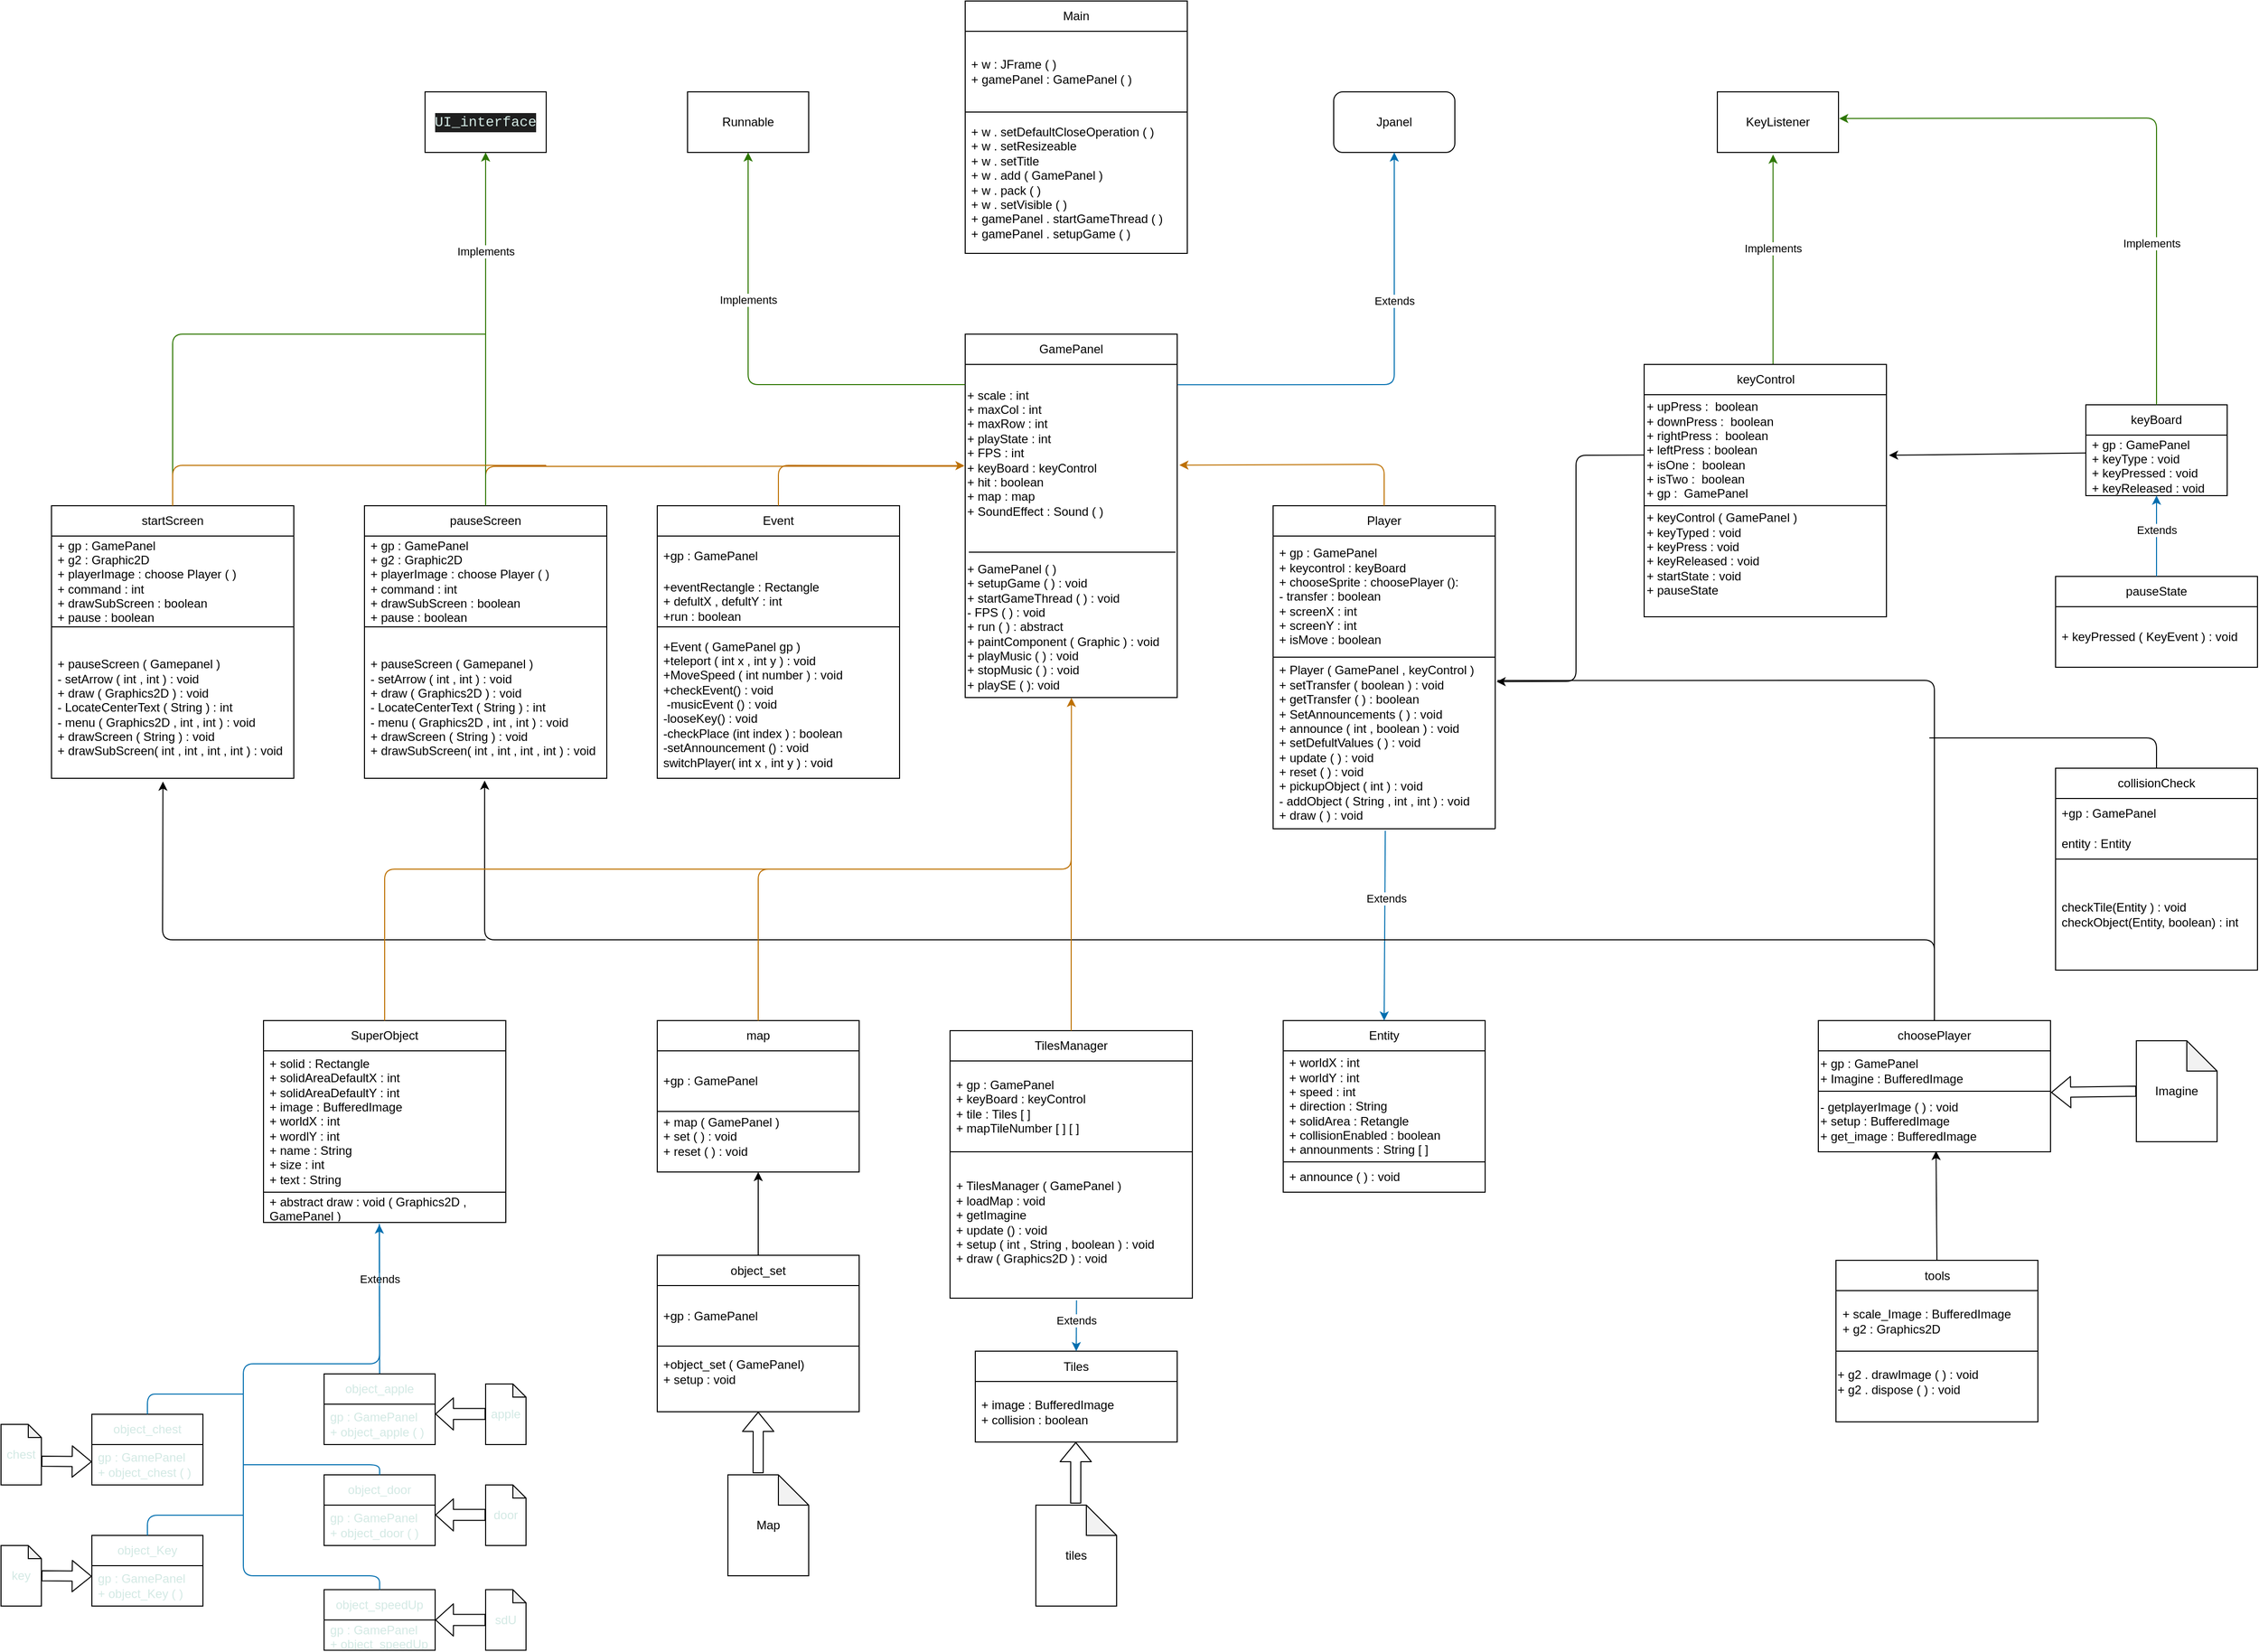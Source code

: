 <mxfile>
    <diagram id="uBiDaf2zUqSL83g6dxBR" name="Page-1">
        <mxGraphModel dx="1781" dy="1007" grid="1" gridSize="10" guides="1" tooltips="1" connect="1" arrows="1" fold="1" page="1" pageScale="1" pageWidth="2339" pageHeight="3300" math="0" shadow="0">
            <root>
                <mxCell id="0"/>
                <mxCell id="1" parent="0"/>
                <mxCell id="5" value="GamePanel" style="swimlane;fontStyle=0;childLayout=stackLayout;horizontal=1;startSize=30;horizontalStack=0;resizeParent=1;resizeParentMax=0;resizeLast=0;collapsible=1;marginBottom=0;whiteSpace=wrap;html=1;align=center;" parent="1" vertex="1">
                    <mxGeometry x="1015" y="360" width="210" height="360" as="geometry"/>
                </mxCell>
                <mxCell id="17" value="&lt;div style=&quot;&quot;&gt;&lt;br&gt;&lt;/div&gt;&lt;div style=&quot;&quot;&gt;&lt;div&gt;&lt;span style=&quot;background-color: initial;&quot;&gt;+ scale : int&lt;/span&gt;&lt;/div&gt;&lt;div&gt;&lt;span style=&quot;background-color: initial;&quot;&gt;+ maxCol : int&lt;/span&gt;&lt;/div&gt;&lt;div&gt;&lt;span style=&quot;background-color: initial;&quot;&gt;+ maxRow : int&lt;/span&gt;&lt;/div&gt;&lt;div&gt;&lt;span style=&quot;background-color: initial;&quot;&gt;+ playState : int&lt;/span&gt;&lt;/div&gt;&lt;div&gt;&lt;span style=&quot;background-color: initial;&quot;&gt;+ FPS : int&lt;/span&gt;&lt;/div&gt;&lt;div&gt;+ keyBoard : keyControl&lt;/div&gt;&lt;div&gt;+ hit : boolean&lt;/div&gt;&lt;div&gt;+ map : map&lt;/div&gt;&lt;div&gt;+ SoundEffect : Sound ( )&amp;nbsp;&lt;/div&gt;&lt;div&gt;&lt;br&gt;&lt;/div&gt;&lt;div&gt;&lt;br&gt;&lt;/div&gt;&lt;/div&gt;" style="text;html=1;align=left;verticalAlign=middle;resizable=0;points=[];autosize=1;strokeColor=none;fillColor=none;" parent="5" vertex="1">
                    <mxGeometry y="30" width="210" height="190" as="geometry"/>
                </mxCell>
                <mxCell id="23" value="&lt;div style=&quot;&quot;&gt;+ GamePanel ( )&amp;nbsp;&lt;/div&gt;&lt;div style=&quot;&quot;&gt;+ setupGame ( ) : void&lt;/div&gt;&lt;div style=&quot;&quot;&gt;+ startGameThread ( ) : void&lt;/div&gt;&lt;div style=&quot;&quot;&gt;- FPS ( ) : void&lt;/div&gt;&lt;div style=&quot;&quot;&gt;+ run ( ) : abstract&lt;/div&gt;&lt;div style=&quot;&quot;&gt;+ paintComponent ( Graphic ) : void&lt;/div&gt;&lt;div style=&quot;&quot;&gt;+ playMusic ( ) : void&lt;/div&gt;&lt;div style=&quot;&quot;&gt;+ stopMusic ( ) : void&lt;/div&gt;&lt;div style=&quot;&quot;&gt;+ playSE ( ): void&lt;/div&gt;" style="text;html=1;align=left;verticalAlign=middle;resizable=0;points=[];autosize=1;strokeColor=none;fillColor=none;" parent="5" vertex="1">
                    <mxGeometry y="220" width="210" height="140" as="geometry"/>
                </mxCell>
                <mxCell id="24" value="" style="endArrow=none;html=1;entryX=0.992;entryY=-0.029;entryDx=0;entryDy=0;entryPerimeter=0;exitX=0.017;exitY=-0.029;exitDx=0;exitDy=0;exitPerimeter=0;" parent="5" source="23" target="23" edge="1">
                    <mxGeometry width="50" height="50" relative="1" as="geometry">
                        <mxPoint x="-10" y="60" as="sourcePoint"/>
                        <mxPoint x="40" y="10" as="targetPoint"/>
                        <Array as="points"/>
                    </mxGeometry>
                </mxCell>
                <mxCell id="10" value="Jpanel" style="rounded=1;whiteSpace=wrap;html=1;" parent="1" vertex="1">
                    <mxGeometry x="1380" y="120" width="120" height="60" as="geometry"/>
                </mxCell>
                <mxCell id="11" value="Runnable" style="rounded=0;whiteSpace=wrap;html=1;" parent="1" vertex="1">
                    <mxGeometry x="740" y="120" width="120" height="60" as="geometry"/>
                </mxCell>
                <mxCell id="26" value="collisionCheck" style="swimlane;fontStyle=0;childLayout=stackLayout;horizontal=1;startSize=30;horizontalStack=0;resizeParent=1;resizeParentMax=0;resizeLast=0;collapsible=1;marginBottom=0;whiteSpace=wrap;html=1;" parent="1" vertex="1">
                    <mxGeometry x="2095" y="790" width="200" height="90" as="geometry"/>
                </mxCell>
                <mxCell id="27" value="+gp : GamePanel" style="text;strokeColor=none;fillColor=none;align=left;verticalAlign=middle;spacingLeft=4;spacingRight=4;overflow=hidden;points=[[0,0.5],[1,0.5]];portConstraint=eastwest;rotatable=0;whiteSpace=wrap;html=1;" parent="26" vertex="1">
                    <mxGeometry y="30" width="200" height="30" as="geometry"/>
                </mxCell>
                <mxCell id="28" value="entity : Entity" style="text;strokeColor=none;fillColor=none;align=left;verticalAlign=middle;spacingLeft=4;spacingRight=4;overflow=hidden;points=[[0,0.5],[1,0.5]];portConstraint=eastwest;rotatable=0;whiteSpace=wrap;html=1;" parent="26" vertex="1">
                    <mxGeometry y="60" width="200" height="30" as="geometry"/>
                </mxCell>
                <mxCell id="38" value="" style="swimlane;whiteSpace=wrap;html=1;startSize=0;" parent="1" vertex="1">
                    <mxGeometry x="2095" y="880" width="200" height="110" as="geometry"/>
                </mxCell>
                <mxCell id="43" value="&lt;span style=&quot;text-align: center;&quot;&gt;checkTile(Entity ) : void&lt;/span&gt;&lt;br style=&quot;text-align: center;&quot;&gt;&lt;span style=&quot;text-align: center;&quot;&gt;checkObject(Entity, boolean) : int&lt;/span&gt;" style="text;strokeColor=none;fillColor=none;align=left;verticalAlign=middle;spacingLeft=4;spacingRight=4;overflow=hidden;points=[[0,0.5],[1,0.5]];portConstraint=eastwest;rotatable=0;whiteSpace=wrap;html=1;" parent="38" vertex="1">
                    <mxGeometry width="200" height="110" as="geometry"/>
                </mxCell>
                <mxCell id="46" value="KeyListener" style="rounded=0;whiteSpace=wrap;html=1;" parent="1" vertex="1">
                    <mxGeometry x="1760" y="120" width="120" height="60" as="geometry"/>
                </mxCell>
                <mxCell id="47" value="keyControl" style="swimlane;fontStyle=0;childLayout=stackLayout;horizontal=1;startSize=30;horizontalStack=0;resizeParent=1;resizeParentMax=0;resizeLast=0;collapsible=1;marginBottom=0;whiteSpace=wrap;html=1;align=center;" parent="1" vertex="1">
                    <mxGeometry x="1687.5" y="390" width="240" height="250" as="geometry"/>
                </mxCell>
                <mxCell id="48" value="&lt;div style=&quot;&quot;&gt;+ upPress :&amp;nbsp; boolean&lt;/div&gt;&lt;div style=&quot;&quot;&gt;+ downPress :&amp;nbsp; boolean&lt;/div&gt;&lt;div style=&quot;&quot;&gt;+ rightPress :&amp;nbsp; boolean&lt;/div&gt;&lt;div style=&quot;&quot;&gt;+ leftPress : boolean&lt;/div&gt;&lt;div style=&quot;&quot;&gt;+ isOne :&amp;nbsp; boolean&lt;/div&gt;&lt;div style=&quot;&quot;&gt;+ isTwo :&amp;nbsp; boolean&lt;/div&gt;&lt;div style=&quot;&quot;&gt;+ gp :&amp;nbsp; GamePanel&lt;/div&gt;" style="text;html=1;align=left;verticalAlign=middle;resizable=0;points=[];autosize=1;strokeColor=none;fillColor=none;" parent="47" vertex="1">
                    <mxGeometry y="30" width="240" height="110" as="geometry"/>
                </mxCell>
                <mxCell id="49" value="&lt;div style=&quot;&quot;&gt;+ keyControl ( GamePanel )&lt;/div&gt;&lt;div style=&quot;&quot;&gt;+ keyTyped : void&lt;/div&gt;&lt;div style=&quot;&quot;&gt;+ keyPress : void&lt;/div&gt;&lt;div style=&quot;&quot;&gt;+ keyReleased : void&lt;/div&gt;&lt;div style=&quot;&quot;&gt;+ startState : void&lt;/div&gt;&lt;div style=&quot;&quot;&gt;+ pauseState&lt;/div&gt;&lt;div style=&quot;&quot;&gt;&lt;br&gt;&lt;/div&gt;" style="text;html=1;align=left;verticalAlign=middle;resizable=0;points=[];autosize=1;strokeColor=none;fillColor=none;" parent="47" vertex="1">
                    <mxGeometry y="140" width="240" height="110" as="geometry"/>
                </mxCell>
                <mxCell id="50" value="" style="endArrow=none;html=1;entryX=0.998;entryY=0.999;entryDx=0;entryDy=0;entryPerimeter=0;exitX=0;exitY=1;exitDx=0;exitDy=0;exitPerimeter=0;" parent="47" source="48" target="48" edge="1">
                    <mxGeometry width="50" height="50" relative="1" as="geometry">
                        <mxPoint x="-10" y="60" as="sourcePoint"/>
                        <mxPoint x="40" y="10" as="targetPoint"/>
                    </mxGeometry>
                </mxCell>
                <mxCell id="52" value="keyBoard" style="swimlane;fontStyle=0;childLayout=stackLayout;horizontal=1;startSize=30;horizontalStack=0;resizeParent=1;resizeParentMax=0;resizeLast=0;collapsible=1;marginBottom=0;whiteSpace=wrap;html=1;" parent="1" vertex="1">
                    <mxGeometry x="2125" y="430" width="140" height="90" as="geometry"/>
                </mxCell>
                <mxCell id="55" value="+ gp : GamePanel&lt;br&gt;+ keyType : void&lt;br&gt;+ keyPressed : void&lt;br&gt;+ keyReleased : void" style="text;strokeColor=none;fillColor=none;align=left;verticalAlign=middle;spacingLeft=4;spacingRight=4;overflow=hidden;points=[[0,0.5],[1,0.5]];portConstraint=eastwest;rotatable=0;whiteSpace=wrap;html=1;" parent="52" vertex="1">
                    <mxGeometry y="30" width="140" height="60" as="geometry"/>
                </mxCell>
                <mxCell id="57" value="pauseState" style="swimlane;fontStyle=0;childLayout=stackLayout;horizontal=1;startSize=30;horizontalStack=0;resizeParent=1;resizeParentMax=0;resizeLast=0;collapsible=1;marginBottom=0;whiteSpace=wrap;html=1;" parent="1" vertex="1">
                    <mxGeometry x="2095" y="600" width="200" height="90" as="geometry"/>
                </mxCell>
                <mxCell id="58" value="+ keyPressed ( KeyEvent ) : void" style="text;strokeColor=none;fillColor=none;align=left;verticalAlign=middle;spacingLeft=4;spacingRight=4;overflow=hidden;points=[[0,0.5],[1,0.5]];portConstraint=eastwest;rotatable=0;whiteSpace=wrap;html=1;" parent="57" vertex="1">
                    <mxGeometry y="30" width="200" height="60" as="geometry"/>
                </mxCell>
                <mxCell id="59" value="" style="endArrow=classic;html=1;exitX=0.5;exitY=0;exitDx=0;exitDy=0;fillColor=#1ba1e2;strokeColor=#006EAF;" parent="1" source="57" edge="1">
                    <mxGeometry width="50" height="50" relative="1" as="geometry">
                        <mxPoint x="2075" y="310" as="sourcePoint"/>
                        <mxPoint x="2195" y="520" as="targetPoint"/>
                    </mxGeometry>
                </mxCell>
                <mxCell id="139" value="Extends" style="edgeLabel;html=1;align=center;verticalAlign=middle;resizable=0;points=[];" parent="59" vertex="1" connectable="0">
                    <mxGeometry x="0.154" relative="1" as="geometry">
                        <mxPoint as="offset"/>
                    </mxGeometry>
                </mxCell>
                <mxCell id="60" value="Event" style="swimlane;fontStyle=0;childLayout=stackLayout;horizontal=1;startSize=30;horizontalStack=0;resizeParent=1;resizeParentMax=0;resizeLast=0;collapsible=1;marginBottom=0;whiteSpace=wrap;html=1;" parent="1" vertex="1">
                    <mxGeometry x="710" y="530" width="240" height="120" as="geometry"/>
                </mxCell>
                <mxCell id="61" value="+gp : GamePanel" style="text;strokeColor=none;fillColor=none;align=left;verticalAlign=middle;spacingLeft=4;spacingRight=4;overflow=hidden;points=[[0,0.5],[1,0.5]];portConstraint=eastwest;rotatable=0;whiteSpace=wrap;html=1;" parent="60" vertex="1">
                    <mxGeometry y="30" width="240" height="40" as="geometry"/>
                </mxCell>
                <mxCell id="62" value="+eventRectangle : Rectangle&lt;br&gt;+ defultX , defultY : int&lt;br&gt;+run : boolean" style="text;strokeColor=none;fillColor=none;align=left;verticalAlign=middle;spacingLeft=4;spacingRight=4;overflow=hidden;points=[[0,0.5],[1,0.5]];portConstraint=eastwest;rotatable=0;whiteSpace=wrap;html=1;" parent="60" vertex="1">
                    <mxGeometry y="70" width="240" height="50" as="geometry"/>
                </mxCell>
                <mxCell id="63" value="" style="swimlane;whiteSpace=wrap;html=1;startSize=0;" parent="1" vertex="1">
                    <mxGeometry x="710" y="650" width="240" height="150" as="geometry"/>
                </mxCell>
                <mxCell id="64" value="&lt;div style=&quot;&quot;&gt;+Event ( GamePanel gp )&lt;/div&gt;&lt;div style=&quot;&quot;&gt;+teleport ( int x , int y ) : void&lt;/div&gt;&lt;div style=&quot;&quot;&gt;+MoveSpeed ( int number ) : void&lt;/div&gt;&lt;div style=&quot;&quot;&gt;+checkEvent() : void&lt;/div&gt;&lt;div style=&quot;&quot;&gt;&amp;nbsp;-musicEvent () : void&lt;/div&gt;&lt;div style=&quot;&quot;&gt;-looseKey() : void&lt;/div&gt;&lt;div style=&quot;&quot;&gt;-checkPlace (int index ) : boolean&lt;/div&gt;&lt;div style=&quot;&quot;&gt;-setAnnouncement () : void&lt;/div&gt;&lt;div style=&quot;&quot;&gt;switchPlayer( int x , int y ) : void&lt;/div&gt;&lt;div style=&quot;&quot;&gt;&lt;br&gt;&lt;/div&gt;&lt;div style=&quot;&quot;&gt;&lt;br&gt;&lt;/div&gt;" style="text;strokeColor=none;fillColor=none;align=left;verticalAlign=middle;spacingLeft=4;spacingRight=4;overflow=hidden;points=[[0,0.5],[1,0.5]];portConstraint=eastwest;rotatable=0;whiteSpace=wrap;html=1;" parent="63" vertex="1">
                    <mxGeometry y="10" width="240" height="140" as="geometry"/>
                </mxCell>
                <mxCell id="65" value="Main" style="swimlane;fontStyle=0;childLayout=stackLayout;horizontal=1;startSize=30;horizontalStack=0;resizeParent=1;resizeParentMax=0;resizeLast=0;collapsible=1;marginBottom=0;whiteSpace=wrap;html=1;swimlaneLine=1;" parent="1" vertex="1">
                    <mxGeometry x="1015" y="30" width="220" height="110" as="geometry">
                        <mxRectangle x="1005" y="910" width="70" height="30" as="alternateBounds"/>
                    </mxGeometry>
                </mxCell>
                <mxCell id="66" value="+ w : JFrame ( )&lt;br&gt;+ gamePanel : GamePanel ( )&amp;nbsp;" style="text;strokeColor=none;fillColor=none;align=left;verticalAlign=middle;spacingLeft=4;spacingRight=4;overflow=hidden;points=[[0,0.5],[1,0.5]];portConstraint=eastwest;rotatable=0;whiteSpace=wrap;html=1;swimlaneLine=1;" parent="65" vertex="1">
                    <mxGeometry y="30" width="220" height="80" as="geometry"/>
                </mxCell>
                <mxCell id="68" value="" style="swimlane;whiteSpace=wrap;html=1;startSize=0;swimlaneLine=1;" parent="1" vertex="1">
                    <mxGeometry x="1015" y="140" width="220" height="140" as="geometry"/>
                </mxCell>
                <mxCell id="69" value="&lt;div style=&quot;&quot;&gt;+ w . setDefaultCloseOperation ( )&lt;/div&gt;&lt;div style=&quot;&quot;&gt;+ w . setResizeable&lt;/div&gt;&lt;div style=&quot;&quot;&gt;+ w . setTitle&lt;/div&gt;&lt;div style=&quot;&quot;&gt;+ w . add ( GamePanel )&lt;/div&gt;&lt;div style=&quot;&quot;&gt;+ w . pack ( )&lt;/div&gt;&lt;div style=&quot;&quot;&gt;+ w . setVisible ( )&lt;/div&gt;&lt;div style=&quot;&quot;&gt;+ gamePanel . startGameThread ( )&lt;/div&gt;&lt;div style=&quot;&quot;&gt;+ gamePanel . setupGame ( )&amp;nbsp;&lt;/div&gt;" style="text;strokeColor=none;fillColor=none;align=left;verticalAlign=middle;spacingLeft=4;spacingRight=4;overflow=hidden;points=[[0,0.5],[1,0.5]];portConstraint=eastwest;rotatable=0;whiteSpace=wrap;html=1;swimlaneLine=1;" parent="68" vertex="1">
                    <mxGeometry width="210" height="140" as="geometry"/>
                </mxCell>
                <mxCell id="70" value="object_set" style="swimlane;fontStyle=0;childLayout=stackLayout;horizontal=1;startSize=30;horizontalStack=0;resizeParent=1;resizeParentMax=0;resizeLast=0;collapsible=1;marginBottom=0;whiteSpace=wrap;html=1;" parent="1" vertex="1">
                    <mxGeometry x="710" y="1272.5" width="200" height="90" as="geometry"/>
                </mxCell>
                <mxCell id="71" value="+gp : GamePanel" style="text;strokeColor=none;fillColor=none;align=left;verticalAlign=middle;spacingLeft=4;spacingRight=4;overflow=hidden;points=[[0,0.5],[1,0.5]];portConstraint=eastwest;rotatable=0;whiteSpace=wrap;html=1;" parent="70" vertex="1">
                    <mxGeometry y="30" width="200" height="60" as="geometry"/>
                </mxCell>
                <mxCell id="73" value="" style="swimlane;whiteSpace=wrap;html=1;startSize=0;" parent="1" vertex="1">
                    <mxGeometry x="710" y="1362.5" width="200" height="65" as="geometry"/>
                </mxCell>
                <mxCell id="74" value="&lt;div style=&quot;&quot;&gt;&lt;span style=&quot;background-color: initial;&quot;&gt;+object_set ( GamePanel)&lt;/span&gt;&lt;/div&gt;&lt;div style=&quot;&quot;&gt;+ setup : void&lt;/div&gt;" style="text;strokeColor=none;fillColor=none;align=left;verticalAlign=middle;spacingLeft=4;spacingRight=4;overflow=hidden;points=[[0,0.5],[1,0.5]];portConstraint=eastwest;rotatable=0;whiteSpace=wrap;html=1;" parent="73" vertex="1">
                    <mxGeometry width="200" height="50" as="geometry"/>
                </mxCell>
                <mxCell id="79" value="tools" style="swimlane;fontStyle=0;childLayout=stackLayout;horizontal=1;startSize=30;horizontalStack=0;resizeParent=1;resizeParentMax=0;resizeLast=0;collapsible=1;marginBottom=0;whiteSpace=wrap;html=1;" parent="1" vertex="1">
                    <mxGeometry x="1877.5" y="1277.5" width="200" height="90" as="geometry"/>
                </mxCell>
                <mxCell id="80" value="+ scale_Image : BufferedImage&lt;br&gt;+ g2 : Graphics2D" style="text;strokeColor=none;fillColor=none;align=left;verticalAlign=middle;spacingLeft=4;spacingRight=4;overflow=hidden;points=[[0,0.5],[1,0.5]];portConstraint=eastwest;rotatable=0;whiteSpace=wrap;html=1;" parent="79" vertex="1">
                    <mxGeometry y="30" width="200" height="60" as="geometry"/>
                </mxCell>
                <mxCell id="81" value="" style="swimlane;whiteSpace=wrap;html=1;startSize=0;" parent="1" vertex="1">
                    <mxGeometry x="1877.5" y="1367.5" width="200" height="70" as="geometry"/>
                </mxCell>
                <mxCell id="82" value="&lt;div style=&quot;&quot;&gt;+ g2 . drawImage ( ) : void&lt;/div&gt;&lt;div style=&quot;&quot;&gt;+ g2 . dispose ( ) : void&lt;/div&gt;" style="text;strokeColor=none;fillColor=none;align=left;verticalAlign=middle;spacingLeft=4;spacingRight=4;overflow=hidden;points=[[0,0.5],[1,0.5]];portConstraint=eastwest;rotatable=0;whiteSpace=wrap;html=1;" parent="81" vertex="1">
                    <mxGeometry x="-5" width="200" height="60" as="geometry"/>
                </mxCell>
                <mxCell id="83" value="choosePlayer" style="swimlane;fontStyle=0;childLayout=stackLayout;horizontal=1;startSize=30;horizontalStack=0;resizeParent=1;resizeParentMax=0;resizeLast=0;collapsible=1;marginBottom=0;whiteSpace=wrap;html=1;align=center;" parent="1" vertex="1">
                    <mxGeometry x="1860" y="1040" width="230" height="130" as="geometry"/>
                </mxCell>
                <mxCell id="84" value="&lt;div style=&quot;&quot;&gt;+ gp : GamePanel&lt;/div&gt;&lt;div style=&quot;&quot;&gt;+ Imagine : BufferedImage&lt;/div&gt;" style="text;html=1;align=left;verticalAlign=middle;resizable=0;points=[];autosize=1;strokeColor=none;fillColor=none;" parent="83" vertex="1">
                    <mxGeometry y="30" width="230" height="40" as="geometry"/>
                </mxCell>
                <mxCell id="85" value="&lt;div style=&quot;&quot;&gt;- getplayerImage ( ) : void&lt;/div&gt;&lt;div style=&quot;&quot;&gt;+ setup : BufferedImage&lt;/div&gt;&lt;div style=&quot;&quot;&gt;+ get_image : BufferedImage&amp;nbsp;&lt;/div&gt;" style="text;html=1;align=left;verticalAlign=middle;resizable=0;points=[];autosize=1;strokeColor=none;fillColor=none;" parent="83" vertex="1">
                    <mxGeometry y="70" width="230" height="60" as="geometry"/>
                </mxCell>
                <mxCell id="86" value="" style="endArrow=none;html=1;" parent="83" edge="1">
                    <mxGeometry width="50" height="50" relative="1" as="geometry">
                        <mxPoint y="70" as="sourcePoint"/>
                        <mxPoint x="230" y="70" as="targetPoint"/>
                        <Array as="points"/>
                    </mxGeometry>
                </mxCell>
                <mxCell id="91" value="Imagine" style="shape=note;whiteSpace=wrap;html=1;backgroundOutline=1;darkOpacity=0.05;" parent="1" vertex="1">
                    <mxGeometry x="2175" y="1060" width="80" height="100" as="geometry"/>
                </mxCell>
                <mxCell id="95" value="" style="endArrow=classic;html=1;entryX=-0.003;entryY=0.528;entryDx=0;entryDy=0;entryPerimeter=0;exitX=0.5;exitY=0;exitDx=0;exitDy=0;fillColor=#f0a30a;strokeColor=#BD7000;" parent="1" source="60" target="17" edge="1">
                    <mxGeometry width="50" height="50" relative="1" as="geometry">
                        <mxPoint x="810" y="490" as="sourcePoint"/>
                        <mxPoint x="930" y="460" as="targetPoint"/>
                        <Array as="points">
                            <mxPoint x="830" y="490"/>
                        </Array>
                    </mxGeometry>
                </mxCell>
                <mxCell id="97" value="" style="shape=flexArrow;endArrow=classic;html=1;exitX=0;exitY=0.5;exitDx=0;exitDy=0;exitPerimeter=0;entryX=1.002;entryY=0.02;entryDx=0;entryDy=0;entryPerimeter=0;" parent="1" source="91" target="85" edge="1">
                    <mxGeometry width="50" height="50" relative="1" as="geometry">
                        <mxPoint x="1455" y="1090" as="sourcePoint"/>
                        <mxPoint x="1505" y="1040" as="targetPoint"/>
                        <Array as="points"/>
                    </mxGeometry>
                </mxCell>
                <mxCell id="100" value="Player" style="swimlane;fontStyle=0;childLayout=stackLayout;horizontal=1;startSize=30;horizontalStack=0;resizeParent=1;resizeParentMax=0;resizeLast=0;collapsible=1;marginBottom=0;whiteSpace=wrap;html=1;" parent="1" vertex="1">
                    <mxGeometry x="1320" y="530" width="220" height="150" as="geometry">
                        <mxRectangle x="1320" y="530" width="70" height="30" as="alternateBounds"/>
                    </mxGeometry>
                </mxCell>
                <mxCell id="101" value="+ gp : GamePanel&lt;br&gt;+ keycontrol : keyBoard&amp;nbsp;&lt;br&gt;+ chooseSprite : choosePlayer ():&lt;br&gt;- transfer : boolean&lt;br&gt;+ screenX : int&amp;nbsp;&lt;br&gt;+ screenY : int&amp;nbsp;&lt;br&gt;+ isMove : boolean" style="text;strokeColor=none;fillColor=none;align=left;verticalAlign=middle;spacingLeft=4;spacingRight=4;overflow=hidden;points=[[0,0.5],[1,0.5]];portConstraint=eastwest;rotatable=0;whiteSpace=wrap;html=1;" parent="100" vertex="1">
                    <mxGeometry y="30" width="220" height="120" as="geometry"/>
                </mxCell>
                <mxCell id="102" value="" style="swimlane;whiteSpace=wrap;html=1;startSize=0;direction=south;" parent="1" vertex="1">
                    <mxGeometry x="1320" y="680" width="220" height="170" as="geometry"/>
                </mxCell>
                <mxCell id="103" value="&lt;div style=&quot;&quot;&gt;+ Player ( GamePanel , keyControl )&lt;/div&gt;&lt;div style=&quot;&quot;&gt;+ setTransfer ( boolean ) : void&lt;/div&gt;&lt;div style=&quot;&quot;&gt;+ getTransfer ( ) : boolean&lt;/div&gt;&lt;div style=&quot;&quot;&gt;+&amp;nbsp;&lt;span style=&quot;background-color: initial;&quot;&gt;SetAnnouncements ( ) : void&lt;/span&gt;&lt;/div&gt;&lt;div style=&quot;&quot;&gt;&lt;span style=&quot;background-color: initial;&quot;&gt;+ announce ( int , boolean ) : void&lt;/span&gt;&lt;/div&gt;&lt;div style=&quot;&quot;&gt;&lt;span style=&quot;background-color: initial;&quot;&gt;+ setDefultValues ( ) : void&lt;/span&gt;&lt;/div&gt;&lt;div style=&quot;&quot;&gt;&lt;span style=&quot;background-color: initial;&quot;&gt;+ update ( ) : void&lt;/span&gt;&lt;/div&gt;&lt;div style=&quot;&quot;&gt;+ reset ( ) : void&lt;/div&gt;&lt;div style=&quot;&quot;&gt;+ pickupObject ( int ) : void&lt;/div&gt;&lt;div style=&quot;&quot;&gt;- addObject ( String , int , int ) : void&lt;/div&gt;&lt;div style=&quot;&quot;&gt;+ draw ( ) : void&lt;/div&gt;" style="text;strokeColor=none;fillColor=none;align=left;verticalAlign=middle;spacingLeft=4;spacingRight=4;overflow=hidden;points=[[0,0.5],[1,0.5]];portConstraint=eastwest;rotatable=0;whiteSpace=wrap;html=1;" parent="102" vertex="1">
                    <mxGeometry width="220" height="170" as="geometry"/>
                </mxCell>
                <mxCell id="105" value="" style="endArrow=classic;html=1;entryX=0.507;entryY=0.986;entryDx=0;entryDy=0;entryPerimeter=0;exitX=0.5;exitY=0;exitDx=0;exitDy=0;" parent="1" source="79" target="85" edge="1">
                    <mxGeometry width="50" height="50" relative="1" as="geometry">
                        <mxPoint x="1980" y="1267.5" as="sourcePoint"/>
                        <mxPoint x="1970" y="1177.5" as="targetPoint"/>
                    </mxGeometry>
                </mxCell>
                <mxCell id="106" value="Entity" style="swimlane;fontStyle=0;childLayout=stackLayout;horizontal=1;startSize=30;horizontalStack=0;resizeParent=1;resizeParentMax=0;resizeLast=0;collapsible=1;marginBottom=0;whiteSpace=wrap;html=1;" parent="1" vertex="1">
                    <mxGeometry x="1330" y="1040" width="200" height="140" as="geometry"/>
                </mxCell>
                <mxCell id="107" value="+ worldX : int&lt;br&gt;+ worldY : int&lt;br&gt;+ speed : int&amp;nbsp;&lt;br&gt;+ direction : String&lt;br&gt;+ solidArea : Retangle&amp;nbsp;&lt;br&gt;+ collisionEnabled : boolean&lt;br&gt;+ announments : String [ ]&amp;nbsp;" style="text;strokeColor=none;fillColor=none;align=left;verticalAlign=middle;spacingLeft=4;spacingRight=4;overflow=hidden;points=[[0,0.5],[1,0.5]];portConstraint=eastwest;rotatable=0;whiteSpace=wrap;html=1;" parent="106" vertex="1">
                    <mxGeometry y="30" width="200" height="110" as="geometry"/>
                </mxCell>
                <mxCell id="108" value="" style="swimlane;whiteSpace=wrap;html=1;startSize=0;" parent="1" vertex="1">
                    <mxGeometry x="1330" y="1180" width="200" height="30" as="geometry"/>
                </mxCell>
                <mxCell id="109" value="&lt;div style=&quot;&quot;&gt;+ announce ( ) : void&lt;/div&gt;" style="text;strokeColor=none;fillColor=none;align=left;verticalAlign=middle;spacingLeft=4;spacingRight=4;overflow=hidden;points=[[0,0.5],[1,0.5]];portConstraint=eastwest;rotatable=0;whiteSpace=wrap;html=1;" parent="108" vertex="1">
                    <mxGeometry width="200" height="30" as="geometry"/>
                </mxCell>
                <mxCell id="111" value="" style="endArrow=classic;html=1;exitX=-0.001;exitY=0.295;exitDx=0;exitDy=0;exitPerimeter=0;" parent="1" source="55" edge="1">
                    <mxGeometry width="50" height="50" relative="1" as="geometry">
                        <mxPoint x="1980" y="470" as="sourcePoint"/>
                        <mxPoint x="1930" y="480" as="targetPoint"/>
                    </mxGeometry>
                </mxCell>
                <mxCell id="113" value="" style="endArrow=classic;html=1;entryX=1.01;entryY=0.525;entryDx=0;entryDy=0;entryPerimeter=0;exitX=0.5;exitY=0;exitDx=0;exitDy=0;fillColor=#f0a30a;strokeColor=#BD7000;" parent="1" source="100" target="17" edge="1">
                    <mxGeometry width="50" height="50" relative="1" as="geometry">
                        <mxPoint x="1530" y="530" as="sourcePoint"/>
                        <mxPoint x="1580" y="480" as="targetPoint"/>
                        <Array as="points">
                            <mxPoint x="1430" y="489"/>
                        </Array>
                    </mxGeometry>
                </mxCell>
                <mxCell id="116" value="" style="endArrow=classic;html=1;entryX=1.006;entryY=0.143;entryDx=0;entryDy=0;entryPerimeter=0;exitX=0.001;exitY=0.543;exitDx=0;exitDy=0;exitPerimeter=0;" parent="1" source="48" target="103" edge="1">
                    <mxGeometry width="50" height="50" relative="1" as="geometry">
                        <mxPoint x="1530" y="450" as="sourcePoint"/>
                        <mxPoint x="1540" y="690" as="targetPoint"/>
                        <Array as="points">
                            <mxPoint x="1620" y="480"/>
                            <mxPoint x="1620" y="704"/>
                        </Array>
                    </mxGeometry>
                </mxCell>
                <mxCell id="119" value="" style="endArrow=classic;html=1;exitX=0.505;exitY=1.012;exitDx=0;exitDy=0;fillColor=#1ba1e2;strokeColor=#006EAF;exitPerimeter=0;entryX=0.5;entryY=0;entryDx=0;entryDy=0;" parent="1" source="103" target="106" edge="1">
                    <mxGeometry relative="1" as="geometry">
                        <mxPoint x="1280" y="770" as="sourcePoint"/>
                        <mxPoint x="1370" y="980" as="targetPoint"/>
                    </mxGeometry>
                </mxCell>
                <mxCell id="120" value="Extends" style="edgeLabel;resizable=0;html=1;align=center;verticalAlign=middle;" parent="119" connectable="0" vertex="1">
                    <mxGeometry relative="1" as="geometry">
                        <mxPoint x="1" y="-27" as="offset"/>
                    </mxGeometry>
                </mxCell>
                <mxCell id="121" value="" style="endArrow=classic;html=1;entryX=0.5;entryY=1;entryDx=0;entryDy=0;fillColor=#1ba1e2;strokeColor=#006EAF;exitX=1.003;exitY=0.106;exitDx=0;exitDy=0;exitPerimeter=0;" parent="1" source="17" target="10" edge="1">
                    <mxGeometry relative="1" as="geometry">
                        <mxPoint x="1230" y="410" as="sourcePoint"/>
                        <mxPoint x="1190" y="520" as="targetPoint"/>
                        <Array as="points">
                            <mxPoint x="1440" y="410"/>
                        </Array>
                    </mxGeometry>
                </mxCell>
                <mxCell id="122" value="Extends" style="edgeLabel;resizable=0;html=1;align=center;verticalAlign=middle;" parent="121" connectable="0" vertex="1">
                    <mxGeometry relative="1" as="geometry">
                        <mxPoint y="-76" as="offset"/>
                    </mxGeometry>
                </mxCell>
                <mxCell id="123" value="" style="endArrow=classic;html=1;entryX=0.5;entryY=1;entryDx=0;entryDy=0;fillColor=#60a917;strokeColor=#2D7600;exitX=-0.001;exitY=0.105;exitDx=0;exitDy=0;exitPerimeter=0;" parent="1" source="17" target="11" edge="1">
                    <mxGeometry relative="1" as="geometry">
                        <mxPoint x="1010" y="410" as="sourcePoint"/>
                        <mxPoint x="1120" y="330" as="targetPoint"/>
                        <Array as="points">
                            <mxPoint x="800" y="410"/>
                        </Array>
                    </mxGeometry>
                </mxCell>
                <mxCell id="124" value="Implements" style="edgeLabel;resizable=0;html=1;align=center;verticalAlign=middle;" parent="123" connectable="0" vertex="1">
                    <mxGeometry relative="1" as="geometry">
                        <mxPoint y="-77" as="offset"/>
                    </mxGeometry>
                </mxCell>
                <mxCell id="129" value="" style="endArrow=none;html=1;entryX=0.5;entryY=0;entryDx=0;entryDy=0;exitX=1.01;exitY=0.136;exitDx=0;exitDy=0;exitPerimeter=0;" parent="1" source="103" target="83" edge="1">
                    <mxGeometry width="50" height="50" relative="1" as="geometry">
                        <mxPoint x="1700" y="650" as="sourcePoint"/>
                        <mxPoint x="1820" y="690" as="targetPoint"/>
                        <Array as="points">
                            <mxPoint x="1975" y="703"/>
                        </Array>
                    </mxGeometry>
                </mxCell>
                <mxCell id="133" value="" style="endArrow=classic;html=1;fillColor=#60a917;strokeColor=#2D7600;exitX=0.532;exitY=-0.002;exitDx=0;exitDy=0;exitPerimeter=0;entryX=0.46;entryY=1.035;entryDx=0;entryDy=0;entryPerimeter=0;" parent="1" source="47" target="46" edge="1">
                    <mxGeometry relative="1" as="geometry">
                        <mxPoint x="1670" y="190" as="sourcePoint"/>
                        <mxPoint x="1820" y="200" as="targetPoint"/>
                        <Array as="points"/>
                    </mxGeometry>
                </mxCell>
                <mxCell id="134" value="Implements" style="edgeLabel;resizable=0;html=1;align=center;verticalAlign=middle;" parent="133" connectable="0" vertex="1">
                    <mxGeometry relative="1" as="geometry">
                        <mxPoint y="-11" as="offset"/>
                    </mxGeometry>
                </mxCell>
                <mxCell id="135" value="" style="endArrow=classic;html=1;fillColor=#60a917;strokeColor=#2D7600;exitX=0.5;exitY=0;exitDx=0;exitDy=0;entryX=1.005;entryY=0.44;entryDx=0;entryDy=0;entryPerimeter=0;" parent="1" source="52" target="46" edge="1">
                    <mxGeometry relative="1" as="geometry">
                        <mxPoint x="1825.18" y="369.5" as="sourcePoint"/>
                        <mxPoint x="1825.2" y="192.1" as="targetPoint"/>
                        <Array as="points">
                            <mxPoint x="2195" y="146"/>
                        </Array>
                    </mxGeometry>
                </mxCell>
                <mxCell id="136" value="Implements" style="edgeLabel;resizable=0;html=1;align=center;verticalAlign=middle;" parent="135" connectable="0" vertex="1">
                    <mxGeometry relative="1" as="geometry">
                        <mxPoint x="10" y="124" as="offset"/>
                    </mxGeometry>
                </mxCell>
                <mxCell id="140" value="Map" style="shape=note;whiteSpace=wrap;html=1;backgroundOutline=1;darkOpacity=0.05;" parent="1" vertex="1">
                    <mxGeometry x="780" y="1490" width="80" height="100" as="geometry"/>
                </mxCell>
                <mxCell id="141" value="" style="shape=flexArrow;endArrow=classic;html=1;exitX=0.374;exitY=-0.015;exitDx=0;exitDy=0;exitPerimeter=0;entryX=0.5;entryY=1;entryDx=0;entryDy=0;" parent="1" source="140" target="73" edge="1">
                    <mxGeometry width="50" height="50" relative="1" as="geometry">
                        <mxPoint x="860" y="1347.5" as="sourcePoint"/>
                        <mxPoint x="710" y="1387.5" as="targetPoint"/>
                    </mxGeometry>
                </mxCell>
                <mxCell id="142" value="map" style="swimlane;fontStyle=0;childLayout=stackLayout;horizontal=1;startSize=30;horizontalStack=0;resizeParent=1;resizeParentMax=0;resizeLast=0;collapsible=1;marginBottom=0;whiteSpace=wrap;html=1;" parent="1" vertex="1">
                    <mxGeometry x="710" y="1040" width="200" height="90" as="geometry"/>
                </mxCell>
                <mxCell id="143" value="+gp : GamePanel" style="text;strokeColor=none;fillColor=none;align=left;verticalAlign=middle;spacingLeft=4;spacingRight=4;overflow=hidden;points=[[0,0.5],[1,0.5]];portConstraint=eastwest;rotatable=0;whiteSpace=wrap;html=1;" parent="142" vertex="1">
                    <mxGeometry y="30" width="200" height="60" as="geometry"/>
                </mxCell>
                <mxCell id="144" value="" style="swimlane;whiteSpace=wrap;html=1;startSize=0;" parent="1" vertex="1">
                    <mxGeometry x="710" y="1130" width="200" height="60" as="geometry"/>
                </mxCell>
                <mxCell id="145" value="&lt;div style=&quot;&quot;&gt;+ map ( GamePanel )&amp;nbsp;&lt;/div&gt;&lt;div style=&quot;&quot;&gt;+ set ( ) : void&lt;/div&gt;&lt;div style=&quot;&quot;&gt;+ reset ( ) : void&lt;/div&gt;" style="text;strokeColor=none;fillColor=none;align=left;verticalAlign=middle;spacingLeft=4;spacingRight=4;overflow=hidden;points=[[0,0.5],[1,0.5]];portConstraint=eastwest;rotatable=0;whiteSpace=wrap;html=1;" parent="144" vertex="1">
                    <mxGeometry width="200" height="50" as="geometry"/>
                </mxCell>
                <mxCell id="147" value="" style="endArrow=classic;html=1;exitX=0.5;exitY=0;exitDx=0;exitDy=0;entryX=0.5;entryY=1;entryDx=0;entryDy=0;" parent="1" source="70" target="144" edge="1">
                    <mxGeometry width="50" height="50" relative="1" as="geometry">
                        <mxPoint x="700" y="1140" as="sourcePoint"/>
                        <mxPoint x="590" y="1010" as="targetPoint"/>
                        <Array as="points">
                            <mxPoint x="810" y="1230"/>
                        </Array>
                    </mxGeometry>
                </mxCell>
                <mxCell id="150" value="&lt;div style=&quot;background-color: rgb(30, 30, 30); font-family: Consolas, &amp;quot;Courier New&amp;quot;, monospace; font-size: 14px; line-height: 19px;&quot;&gt;&lt;font color=&quot;#d3e9e4&quot;&gt;UI_interface&lt;/font&gt;&lt;/div&gt;" style="rounded=0;whiteSpace=wrap;html=1;" vertex="1" parent="1">
                    <mxGeometry x="480" y="120" width="120" height="60" as="geometry"/>
                </mxCell>
                <mxCell id="151" value="pauseScreen" style="swimlane;fontStyle=0;childLayout=stackLayout;horizontal=1;startSize=30;horizontalStack=0;resizeParent=1;resizeParentMax=0;resizeLast=0;collapsible=1;marginBottom=0;whiteSpace=wrap;html=1;" vertex="1" parent="1">
                    <mxGeometry x="420" y="530" width="240" height="120" as="geometry"/>
                </mxCell>
                <mxCell id="153" value="+ gp : GamePanel&lt;br&gt;+ g2 : Graphic2D&lt;br&gt;+ playerImage : choose Player ( )&amp;nbsp;&lt;br&gt;+ command : int&lt;br&gt;+ drawSubScreen : boolean&amp;nbsp;&lt;br&gt;+ pause : boolean" style="text;strokeColor=none;fillColor=none;align=left;verticalAlign=middle;spacingLeft=4;spacingRight=4;overflow=hidden;points=[[0,0.5],[1,0.5]];portConstraint=eastwest;rotatable=0;whiteSpace=wrap;html=1;" vertex="1" parent="151">
                    <mxGeometry y="30" width="240" height="90" as="geometry"/>
                </mxCell>
                <mxCell id="154" value="" style="swimlane;whiteSpace=wrap;html=1;startSize=0;" vertex="1" parent="1">
                    <mxGeometry x="420" y="650" width="240" height="150" as="geometry"/>
                </mxCell>
                <mxCell id="155" value="&lt;div style=&quot;&quot;&gt;+ pauseScreen ( Gamepanel )&lt;/div&gt;&lt;div style=&quot;&quot;&gt;- setArrow ( int , int ) : void&lt;/div&gt;&lt;div style=&quot;&quot;&gt;+ draw ( Graphics2D ) : void&lt;/div&gt;&lt;div style=&quot;&quot;&gt;- LocateCenterText ( String ) : int&amp;nbsp;&lt;/div&gt;&lt;div style=&quot;&quot;&gt;- menu ( Graphics2D , int , int ) : void&lt;/div&gt;&lt;div style=&quot;&quot;&gt;+ drawScreen ( String ) : void&lt;/div&gt;&lt;div style=&quot;&quot;&gt;+ drawSubScreen( int , int , int , int ) : void&lt;/div&gt;" style="text;strokeColor=none;fillColor=none;align=left;verticalAlign=middle;spacingLeft=4;spacingRight=4;overflow=hidden;points=[[0,0.5],[1,0.5]];portConstraint=eastwest;rotatable=0;whiteSpace=wrap;html=1;" vertex="1" parent="154">
                    <mxGeometry y="10" width="240" height="140" as="geometry"/>
                </mxCell>
                <mxCell id="156" value="" style="endArrow=none;html=1;fontColor=#d3e9e4;exitX=0.5;exitY=0;exitDx=0;exitDy=0;entryX=-0.01;entryY=0.531;entryDx=0;entryDy=0;entryPerimeter=0;fillColor=#f0a30a;strokeColor=#BD7000;" edge="1" parent="1" source="151" target="17">
                    <mxGeometry width="50" height="50" relative="1" as="geometry">
                        <mxPoint x="700" y="630" as="sourcePoint"/>
                        <mxPoint x="540" y="490" as="targetPoint"/>
                        <Array as="points">
                            <mxPoint x="540" y="520"/>
                            <mxPoint x="540" y="491"/>
                        </Array>
                    </mxGeometry>
                </mxCell>
                <mxCell id="157" value="" style="endArrow=classic;html=1;entryX=0.5;entryY=1;entryDx=0;entryDy=0;fillColor=#60a917;strokeColor=#2D7600;exitX=0.5;exitY=0;exitDx=0;exitDy=0;" edge="1" parent="1" source="151" target="150">
                    <mxGeometry relative="1" as="geometry">
                        <mxPoint x="1024.79" y="419.95" as="sourcePoint"/>
                        <mxPoint x="940.0" y="190" as="targetPoint"/>
                        <Array as="points"/>
                    </mxGeometry>
                </mxCell>
                <mxCell id="158" value="Implements" style="edgeLabel;resizable=0;html=1;align=center;verticalAlign=middle;" connectable="0" vertex="1" parent="157">
                    <mxGeometry relative="1" as="geometry">
                        <mxPoint y="-77" as="offset"/>
                    </mxGeometry>
                </mxCell>
                <mxCell id="159" value="" style="endArrow=classic;html=1;fontColor=#d3e9e4;exitX=0.5;exitY=0;exitDx=0;exitDy=0;entryX=0.496;entryY=1.016;entryDx=0;entryDy=0;entryPerimeter=0;" edge="1" parent="1" source="83" target="155">
                    <mxGeometry width="50" height="50" relative="1" as="geometry">
                        <mxPoint x="1500" y="630" as="sourcePoint"/>
                        <mxPoint x="500" y="830" as="targetPoint"/>
                        <Array as="points">
                            <mxPoint x="1975" y="960"/>
                            <mxPoint x="1620" y="960"/>
                            <mxPoint x="1270" y="960"/>
                            <mxPoint x="1090" y="960"/>
                            <mxPoint x="910" y="960"/>
                            <mxPoint x="720" y="960"/>
                            <mxPoint x="539" y="960"/>
                        </Array>
                    </mxGeometry>
                </mxCell>
                <mxCell id="160" value="startScreen" style="swimlane;fontStyle=0;childLayout=stackLayout;horizontal=1;startSize=30;horizontalStack=0;resizeParent=1;resizeParentMax=0;resizeLast=0;collapsible=1;marginBottom=0;whiteSpace=wrap;html=1;" vertex="1" parent="1">
                    <mxGeometry x="110" y="530" width="240" height="120" as="geometry"/>
                </mxCell>
                <mxCell id="161" value="+ gp : GamePanel&lt;br&gt;+ g2 : Graphic2D&lt;br&gt;+ playerImage : choose Player ( )&amp;nbsp;&lt;br&gt;+ command : int&lt;br&gt;+ drawSubScreen : boolean&amp;nbsp;&lt;br&gt;+ pause : boolean" style="text;strokeColor=none;fillColor=none;align=left;verticalAlign=middle;spacingLeft=4;spacingRight=4;overflow=hidden;points=[[0,0.5],[1,0.5]];portConstraint=eastwest;rotatable=0;whiteSpace=wrap;html=1;" vertex="1" parent="160">
                    <mxGeometry y="30" width="240" height="90" as="geometry"/>
                </mxCell>
                <mxCell id="162" value="" style="swimlane;whiteSpace=wrap;html=1;startSize=0;" vertex="1" parent="1">
                    <mxGeometry x="110" y="650" width="240" height="150" as="geometry"/>
                </mxCell>
                <mxCell id="163" value="&lt;div style=&quot;&quot;&gt;+ pauseScreen ( Gamepanel )&lt;/div&gt;&lt;div style=&quot;&quot;&gt;- setArrow ( int , int ) : void&lt;/div&gt;&lt;div style=&quot;&quot;&gt;+ draw ( Graphics2D ) : void&lt;/div&gt;&lt;div style=&quot;&quot;&gt;- LocateCenterText ( String ) : int&amp;nbsp;&lt;/div&gt;&lt;div style=&quot;&quot;&gt;- menu ( Graphics2D , int , int ) : void&lt;/div&gt;&lt;div style=&quot;&quot;&gt;+ drawScreen ( String ) : void&lt;/div&gt;&lt;div style=&quot;&quot;&gt;+ drawSubScreen( int , int , int , int ) : void&lt;/div&gt;" style="text;strokeColor=none;fillColor=none;align=left;verticalAlign=middle;spacingLeft=4;spacingRight=4;overflow=hidden;points=[[0,0.5],[1,0.5]];portConstraint=eastwest;rotatable=0;whiteSpace=wrap;html=1;" vertex="1" parent="162">
                    <mxGeometry y="10" width="240" height="140" as="geometry"/>
                </mxCell>
                <mxCell id="164" value="" style="endArrow=none;html=1;fontColor=#d3e9e4;exitX=0.5;exitY=0;exitDx=0;exitDy=0;fillColor=#60a917;strokeColor=#2D7600;" edge="1" parent="1" source="160">
                    <mxGeometry width="50" height="50" relative="1" as="geometry">
                        <mxPoint x="680" y="480" as="sourcePoint"/>
                        <mxPoint x="540" y="360" as="targetPoint"/>
                        <Array as="points">
                            <mxPoint x="230" y="360"/>
                        </Array>
                    </mxGeometry>
                </mxCell>
                <mxCell id="165" value="" style="endArrow=classic;html=1;fontColor=#d3e9e4;entryX=0.46;entryY=1.023;entryDx=0;entryDy=0;entryPerimeter=0;" edge="1" parent="1" target="163">
                    <mxGeometry width="50" height="50" relative="1" as="geometry">
                        <mxPoint x="540" y="960" as="sourcePoint"/>
                        <mxPoint x="520" y="710" as="targetPoint"/>
                        <Array as="points">
                            <mxPoint x="370" y="960"/>
                            <mxPoint x="220" y="960"/>
                        </Array>
                    </mxGeometry>
                </mxCell>
                <mxCell id="166" value="" style="endArrow=none;html=1;fontColor=#d3e9e4;exitX=0.5;exitY=0;exitDx=0;exitDy=0;fillColor=#f0a30a;strokeColor=#BD7000;" edge="1" parent="1" source="160">
                    <mxGeometry width="50" height="50" relative="1" as="geometry">
                        <mxPoint x="470" y="570" as="sourcePoint"/>
                        <mxPoint x="600" y="490" as="targetPoint"/>
                        <Array as="points">
                            <mxPoint x="230" y="490"/>
                        </Array>
                    </mxGeometry>
                </mxCell>
                <mxCell id="167" value="SuperObject" style="swimlane;fontStyle=0;childLayout=stackLayout;horizontal=1;startSize=30;horizontalStack=0;resizeParent=1;resizeParentMax=0;resizeLast=0;collapsible=1;marginBottom=0;whiteSpace=wrap;html=1;" vertex="1" parent="1">
                    <mxGeometry x="320" y="1040" width="240" height="170" as="geometry"/>
                </mxCell>
                <mxCell id="168" value="+ solid : Rectangle&lt;br&gt;+ solidAreaDefaultX : int&amp;nbsp;&lt;br&gt;+ solidAreaDefaultY : int&lt;br&gt;+ image : BufferedImage&lt;br&gt;+ worldX : int&lt;br&gt;+ wordlY : int&lt;br&gt;+ name : String&lt;br&gt;+ size : int&lt;br&gt;+ text : String&amp;nbsp;" style="text;strokeColor=none;fillColor=none;align=left;verticalAlign=middle;spacingLeft=4;spacingRight=4;overflow=hidden;points=[[0,0.5],[1,0.5]];portConstraint=eastwest;rotatable=0;whiteSpace=wrap;html=1;" vertex="1" parent="167">
                    <mxGeometry y="30" width="240" height="140" as="geometry"/>
                </mxCell>
                <mxCell id="169" value="" style="swimlane;whiteSpace=wrap;html=1;startSize=0;" vertex="1" parent="1">
                    <mxGeometry x="320" y="1210" width="240" height="30" as="geometry"/>
                </mxCell>
                <mxCell id="170" value="&lt;div style=&quot;&quot;&gt;+ abstract draw : void ( Graphics2D , GamePanel )&lt;/div&gt;" style="text;strokeColor=none;fillColor=none;align=left;verticalAlign=middle;spacingLeft=4;spacingRight=4;overflow=hidden;points=[[0,0.5],[1,0.5]];portConstraint=eastwest;rotatable=0;whiteSpace=wrap;html=1;" vertex="1" parent="169">
                    <mxGeometry width="240" height="30" as="geometry"/>
                </mxCell>
                <mxCell id="171" value="object_chest" style="swimlane;fontStyle=0;childLayout=stackLayout;horizontal=1;startSize=30;horizontalStack=0;resizeParent=1;resizeParentMax=0;resizeLast=0;collapsible=1;marginBottom=0;whiteSpace=wrap;html=1;fontColor=#d3e9e4;" vertex="1" parent="1">
                    <mxGeometry x="150" y="1430" width="110" height="70" as="geometry"/>
                </mxCell>
                <mxCell id="174" value="gp : GamePanel&lt;br&gt;+ object_chest ( )&amp;nbsp;" style="text;strokeColor=none;fillColor=none;align=left;verticalAlign=middle;spacingLeft=4;spacingRight=4;overflow=hidden;points=[[0,0.5],[1,0.5]];portConstraint=eastwest;rotatable=0;whiteSpace=wrap;html=1;fontColor=#d3e9e4;" vertex="1" parent="171">
                    <mxGeometry y="30" width="110" height="40" as="geometry"/>
                </mxCell>
                <mxCell id="175" value="object_door" style="swimlane;fontStyle=0;childLayout=stackLayout;horizontal=1;startSize=30;horizontalStack=0;resizeParent=1;resizeParentMax=0;resizeLast=0;collapsible=1;marginBottom=0;whiteSpace=wrap;html=1;fontColor=#d3e9e4;" vertex="1" parent="1">
                    <mxGeometry x="380" y="1490" width="110" height="70" as="geometry"/>
                </mxCell>
                <mxCell id="176" value="gp : GamePanel&lt;br&gt;+ object_door ( )&amp;nbsp;" style="text;strokeColor=none;fillColor=none;align=left;verticalAlign=middle;spacingLeft=4;spacingRight=4;overflow=hidden;points=[[0,0.5],[1,0.5]];portConstraint=eastwest;rotatable=0;whiteSpace=wrap;html=1;fontColor=#d3e9e4;" vertex="1" parent="175">
                    <mxGeometry y="30" width="110" height="40" as="geometry"/>
                </mxCell>
                <mxCell id="177" value="object_Key" style="swimlane;fontStyle=0;childLayout=stackLayout;horizontal=1;startSize=30;horizontalStack=0;resizeParent=1;resizeParentMax=0;resizeLast=0;collapsible=1;marginBottom=0;whiteSpace=wrap;html=1;fontColor=#d3e9e4;" vertex="1" parent="1">
                    <mxGeometry x="150" y="1550" width="110" height="70" as="geometry"/>
                </mxCell>
                <mxCell id="178" value="gp : GamePanel&lt;br&gt;+ object_Key ( )&amp;nbsp;" style="text;strokeColor=none;fillColor=none;align=left;verticalAlign=middle;spacingLeft=4;spacingRight=4;overflow=hidden;points=[[0,0.5],[1,0.5]];portConstraint=eastwest;rotatable=0;whiteSpace=wrap;html=1;fontColor=#d3e9e4;" vertex="1" parent="177">
                    <mxGeometry y="30" width="110" height="40" as="geometry"/>
                </mxCell>
                <mxCell id="181" value="object_speedUp" style="swimlane;fontStyle=0;childLayout=stackLayout;horizontal=1;startSize=30;horizontalStack=0;resizeParent=1;resizeParentMax=0;resizeLast=0;collapsible=1;marginBottom=0;whiteSpace=wrap;html=1;fontColor=#d3e9e4;" vertex="1" parent="1">
                    <mxGeometry x="380" y="1603.75" width="110" height="60" as="geometry"/>
                </mxCell>
                <mxCell id="182" value="gp : GamePanel&lt;br&gt;+ object_speedUp ( )&amp;nbsp;" style="text;strokeColor=none;fillColor=none;align=left;verticalAlign=middle;spacingLeft=4;spacingRight=4;overflow=hidden;points=[[0,0.5],[1,0.5]];portConstraint=eastwest;rotatable=0;whiteSpace=wrap;html=1;fontColor=#d3e9e4;" vertex="1" parent="181">
                    <mxGeometry y="30" width="110" height="30" as="geometry"/>
                </mxCell>
                <mxCell id="184" value="" style="endArrow=classic;html=1;fillColor=#1ba1e2;strokeColor=#006EAF;exitX=0.5;exitY=0;exitDx=0;exitDy=0;entryX=0.478;entryY=1.067;entryDx=0;entryDy=0;entryPerimeter=0;" edge="1" parent="1" target="170">
                    <mxGeometry relative="1" as="geometry">
                        <mxPoint x="435" y="1390" as="sourcePoint"/>
                        <mxPoint x="580" y="1326.0" as="targetPoint"/>
                        <Array as="points"/>
                    </mxGeometry>
                </mxCell>
                <mxCell id="185" value="Extends" style="edgeLabel;resizable=0;html=1;align=center;verticalAlign=middle;" connectable="0" vertex="1" parent="184">
                    <mxGeometry relative="1" as="geometry">
                        <mxPoint y="-20" as="offset"/>
                    </mxGeometry>
                </mxCell>
                <mxCell id="186" value="" style="endArrow=none;html=1;fontColor=#d3e9e4;entryX=0.478;entryY=1.044;entryDx=0;entryDy=0;entryPerimeter=0;exitX=0.5;exitY=0;exitDx=0;exitDy=0;fillColor=#1ba1e2;strokeColor=#006EAF;" edge="1" parent="1" source="181" target="170">
                    <mxGeometry width="50" height="50" relative="1" as="geometry">
                        <mxPoint x="300" y="1600" as="sourcePoint"/>
                        <mxPoint x="440" y="1380" as="targetPoint"/>
                        <Array as="points">
                            <mxPoint x="435" y="1590"/>
                            <mxPoint x="300" y="1590"/>
                            <mxPoint x="300" y="1380"/>
                            <mxPoint x="435" y="1380"/>
                        </Array>
                    </mxGeometry>
                </mxCell>
                <mxCell id="187" value="" style="endArrow=none;html=1;fontColor=#d3e9e4;exitX=0.5;exitY=0;exitDx=0;exitDy=0;fillColor=#1ba1e2;strokeColor=#006EAF;" edge="1" parent="1" source="175">
                    <mxGeometry width="50" height="50" relative="1" as="geometry">
                        <mxPoint x="450" y="1470" as="sourcePoint"/>
                        <mxPoint x="300" y="1480" as="targetPoint"/>
                        <Array as="points">
                            <mxPoint x="435" y="1480"/>
                        </Array>
                    </mxGeometry>
                </mxCell>
                <mxCell id="188" value="" style="endArrow=none;html=1;fontColor=#d3e9e4;exitX=0.5;exitY=0;exitDx=0;exitDy=0;fillColor=#1ba1e2;strokeColor=#006EAF;" edge="1" parent="1" source="177">
                    <mxGeometry width="50" height="50" relative="1" as="geometry">
                        <mxPoint x="350" y="1470" as="sourcePoint"/>
                        <mxPoint x="300" y="1530" as="targetPoint"/>
                        <Array as="points">
                            <mxPoint x="205" y="1530"/>
                        </Array>
                    </mxGeometry>
                </mxCell>
                <mxCell id="192" value="" style="endArrow=none;html=1;fontColor=#d3e9e4;exitX=0.5;exitY=0;exitDx=0;exitDy=0;fillColor=#1ba1e2;strokeColor=#006EAF;" edge="1" parent="1" source="171">
                    <mxGeometry width="50" height="50" relative="1" as="geometry">
                        <mxPoint x="400" y="1420" as="sourcePoint"/>
                        <mxPoint x="300" y="1410" as="targetPoint"/>
                        <Array as="points">
                            <mxPoint x="205" y="1410"/>
                            <mxPoint x="220" y="1410"/>
                        </Array>
                    </mxGeometry>
                </mxCell>
                <mxCell id="193" value="object_apple" style="swimlane;fontStyle=0;childLayout=stackLayout;horizontal=1;startSize=30;horizontalStack=0;resizeParent=1;resizeParentMax=0;resizeLast=0;collapsible=1;marginBottom=0;whiteSpace=wrap;html=1;fontColor=#d3e9e4;" vertex="1" parent="1">
                    <mxGeometry x="380" y="1390" width="110" height="70" as="geometry"/>
                </mxCell>
                <mxCell id="194" value="gp : GamePanel&lt;br&gt;+ object_apple ( )&amp;nbsp;" style="text;strokeColor=none;fillColor=none;align=left;verticalAlign=middle;spacingLeft=4;spacingRight=4;overflow=hidden;points=[[0,0.5],[1,0.5]];portConstraint=eastwest;rotatable=0;whiteSpace=wrap;html=1;fontColor=#d3e9e4;" vertex="1" parent="193">
                    <mxGeometry y="30" width="110" height="40" as="geometry"/>
                </mxCell>
                <mxCell id="195" value="" style="endArrow=classic;html=1;fontColor=#d3e9e4;exitX=0.5;exitY=0;exitDx=0;exitDy=0;fillColor=#f0a30a;strokeColor=#BD7000;entryX=0.501;entryY=1.002;entryDx=0;entryDy=0;entryPerimeter=0;" edge="1" parent="1" source="142" target="23">
                    <mxGeometry width="50" height="50" relative="1" as="geometry">
                        <mxPoint x="970" y="960" as="sourcePoint"/>
                        <mxPoint x="1040" y="720" as="targetPoint"/>
                        <Array as="points">
                            <mxPoint x="810" y="890"/>
                            <mxPoint x="1120" y="890"/>
                        </Array>
                    </mxGeometry>
                </mxCell>
                <mxCell id="196" value="" style="endArrow=none;html=1;fontColor=#d3e9e4;exitX=0.5;exitY=0;exitDx=0;exitDy=0;fillColor=#f0a30a;strokeColor=#BD7000;" edge="1" parent="1" source="167">
                    <mxGeometry width="50" height="50" relative="1" as="geometry">
                        <mxPoint x="570" y="1010" as="sourcePoint"/>
                        <mxPoint x="820" y="890" as="targetPoint"/>
                        <Array as="points">
                            <mxPoint x="440" y="890"/>
                        </Array>
                    </mxGeometry>
                </mxCell>
                <mxCell id="197" value="Tiles" style="swimlane;fontStyle=0;childLayout=stackLayout;horizontal=1;startSize=30;horizontalStack=0;resizeParent=1;resizeParentMax=0;resizeLast=0;collapsible=1;marginBottom=0;whiteSpace=wrap;html=1;" vertex="1" parent="1">
                    <mxGeometry x="1025" y="1367.5" width="200" height="90" as="geometry"/>
                </mxCell>
                <mxCell id="198" value="+ image : BufferedImage&lt;br&gt;+ collision : boolean" style="text;strokeColor=none;fillColor=none;align=left;verticalAlign=middle;spacingLeft=4;spacingRight=4;overflow=hidden;points=[[0,0.5],[1,0.5]];portConstraint=eastwest;rotatable=0;whiteSpace=wrap;html=1;" vertex="1" parent="197">
                    <mxGeometry y="30" width="200" height="60" as="geometry"/>
                </mxCell>
                <mxCell id="203" value="" style="endArrow=none;html=1;fontColor=#d3e9e4;entryX=0.5;entryY=0;entryDx=0;entryDy=0;" edge="1" parent="1" target="26">
                    <mxGeometry width="50" height="50" relative="1" as="geometry">
                        <mxPoint x="1970" y="760" as="sourcePoint"/>
                        <mxPoint x="2020" y="680" as="targetPoint"/>
                        <Array as="points">
                            <mxPoint x="2195" y="760"/>
                        </Array>
                    </mxGeometry>
                </mxCell>
                <mxCell id="204" value="TilesManager" style="swimlane;fontStyle=0;childLayout=stackLayout;horizontal=1;startSize=30;horizontalStack=0;resizeParent=1;resizeParentMax=0;resizeLast=0;collapsible=1;marginBottom=0;whiteSpace=wrap;html=1;" vertex="1" parent="1">
                    <mxGeometry x="1000" y="1050" width="240" height="120" as="geometry"/>
                </mxCell>
                <mxCell id="205" value="+ gp : GamePanel&amp;nbsp;&lt;br&gt;+ keyBoard : keyControl&lt;br&gt;+ tile : Tiles [ ]&lt;br&gt;+ mapTileNumber [ ] [ ]&amp;nbsp;" style="text;strokeColor=none;fillColor=none;align=left;verticalAlign=middle;spacingLeft=4;spacingRight=4;overflow=hidden;points=[[0,0.5],[1,0.5]];portConstraint=eastwest;rotatable=0;whiteSpace=wrap;html=1;" vertex="1" parent="204">
                    <mxGeometry y="30" width="240" height="90" as="geometry"/>
                </mxCell>
                <mxCell id="206" value="" style="swimlane;whiteSpace=wrap;html=1;startSize=0;" vertex="1" parent="1">
                    <mxGeometry x="1000" y="1170" width="240" height="145" as="geometry"/>
                </mxCell>
                <mxCell id="207" value="&lt;div style=&quot;&quot;&gt;+ TilesManager ( GamePanel )&lt;/div&gt;&lt;div style=&quot;&quot;&gt;+ loadMap : void&lt;/div&gt;&lt;div style=&quot;&quot;&gt;+ getImagine&lt;/div&gt;&lt;div style=&quot;&quot;&gt;+ update () : void&lt;/div&gt;&lt;div style=&quot;&quot;&gt;+ setup ( int , String , boolean ) : void&lt;/div&gt;&lt;div style=&quot;&quot;&gt;+ draw ( Graphics2D ) : void&lt;/div&gt;" style="text;strokeColor=none;fillColor=none;align=left;verticalAlign=middle;spacingLeft=4;spacingRight=4;overflow=hidden;points=[[0,0.5],[1,0.5]];portConstraint=eastwest;rotatable=0;whiteSpace=wrap;html=1;" vertex="1" parent="206">
                    <mxGeometry y="-5" width="240" height="150" as="geometry"/>
                </mxCell>
                <mxCell id="209" value="" style="endArrow=classic;html=1;exitX=0.522;exitY=1.014;exitDx=0;exitDy=0;fillColor=#1ba1e2;strokeColor=#006EAF;exitPerimeter=0;entryX=0.5;entryY=0;entryDx=0;entryDy=0;" edge="1" parent="1" source="207" target="197">
                    <mxGeometry relative="1" as="geometry">
                        <mxPoint x="1431.1" y="862.04" as="sourcePoint"/>
                        <mxPoint x="1430" y="1050" as="targetPoint"/>
                    </mxGeometry>
                </mxCell>
                <mxCell id="210" value="Extends" style="edgeLabel;resizable=0;html=1;align=center;verticalAlign=middle;" connectable="0" vertex="1" parent="209">
                    <mxGeometry relative="1" as="geometry">
                        <mxPoint y="-5" as="offset"/>
                    </mxGeometry>
                </mxCell>
                <mxCell id="211" value="" style="shape=flexArrow;endArrow=classic;html=1;exitX=0.374;exitY=-0.015;exitDx=0;exitDy=0;exitPerimeter=0;entryX=0.5;entryY=1;entryDx=0;entryDy=0;" edge="1" parent="1">
                    <mxGeometry width="50" height="50" relative="1" as="geometry">
                        <mxPoint x="1124.47" y="1518.5" as="sourcePoint"/>
                        <mxPoint x="1124.55" y="1457.5" as="targetPoint"/>
                    </mxGeometry>
                </mxCell>
                <mxCell id="212" value="tiles" style="shape=note;whiteSpace=wrap;html=1;backgroundOutline=1;darkOpacity=0.05;" vertex="1" parent="1">
                    <mxGeometry x="1085" y="1520" width="80" height="100" as="geometry"/>
                </mxCell>
                <mxCell id="213" value="chest" style="shape=note;whiteSpace=wrap;html=1;backgroundOutline=1;darkOpacity=0.05;fontColor=#d3e9e4;size=13;" vertex="1" parent="1">
                    <mxGeometry x="60" y="1440" width="40" height="60" as="geometry"/>
                </mxCell>
                <mxCell id="214" value="key" style="shape=note;whiteSpace=wrap;html=1;backgroundOutline=1;darkOpacity=0.05;fontColor=#d3e9e4;size=13;" vertex="1" parent="1">
                    <mxGeometry x="60" y="1560" width="40" height="60" as="geometry"/>
                </mxCell>
                <mxCell id="215" value="apple" style="shape=note;whiteSpace=wrap;html=1;backgroundOutline=1;darkOpacity=0.05;fontColor=#d3e9e4;size=13;" vertex="1" parent="1">
                    <mxGeometry x="540" y="1400" width="40" height="60" as="geometry"/>
                </mxCell>
                <mxCell id="216" value="door" style="shape=note;whiteSpace=wrap;html=1;backgroundOutline=1;darkOpacity=0.05;fontColor=#d3e9e4;size=13;" vertex="1" parent="1">
                    <mxGeometry x="540" y="1500" width="40" height="60" as="geometry"/>
                </mxCell>
                <mxCell id="217" value="sdU" style="shape=note;whiteSpace=wrap;html=1;backgroundOutline=1;darkOpacity=0.05;fontColor=#d3e9e4;size=13;" vertex="1" parent="1">
                    <mxGeometry x="540" y="1603.75" width="40" height="60" as="geometry"/>
                </mxCell>
                <mxCell id="218" value="" style="shape=flexArrow;endArrow=classic;html=1;fontColor=#d3e9e4;exitX=0;exitY=0;exitDx=40;exitDy=36.5;exitPerimeter=0;" edge="1" parent="1" source="213">
                    <mxGeometry width="50" height="50" relative="1" as="geometry">
                        <mxPoint x="330" y="1530" as="sourcePoint"/>
                        <mxPoint x="150" y="1477" as="targetPoint"/>
                    </mxGeometry>
                </mxCell>
                <mxCell id="219" value="" style="shape=flexArrow;endArrow=classic;html=1;fontColor=#d3e9e4;exitX=0;exitY=0;exitDx=40;exitDy=36.5;exitPerimeter=0;" edge="1" parent="1">
                    <mxGeometry width="50" height="50" relative="1" as="geometry">
                        <mxPoint x="100" y="1590" as="sourcePoint"/>
                        <mxPoint x="150" y="1590.5" as="targetPoint"/>
                    </mxGeometry>
                </mxCell>
                <mxCell id="220" value="" style="shape=flexArrow;endArrow=classic;html=1;fontColor=#d3e9e4;exitX=0;exitY=0.5;exitDx=0;exitDy=0;exitPerimeter=0;width=10.909;endSize=5.533;entryX=1;entryY=0.5;entryDx=0;entryDy=0;" edge="1" parent="1" source="217" target="181">
                    <mxGeometry width="50" height="50" relative="1" as="geometry">
                        <mxPoint x="470" y="1700" as="sourcePoint"/>
                        <mxPoint x="520" y="1700.5" as="targetPoint"/>
                    </mxGeometry>
                </mxCell>
                <mxCell id="221" value="" style="shape=flexArrow;endArrow=classic;html=1;fontColor=#d3e9e4;exitX=0;exitY=0.5;exitDx=0;exitDy=0;exitPerimeter=0;width=10.909;endSize=5.533;entryX=1;entryY=0.5;entryDx=0;entryDy=0;" edge="1" parent="1">
                    <mxGeometry width="50" height="50" relative="1" as="geometry">
                        <mxPoint x="540" y="1529.7" as="sourcePoint"/>
                        <mxPoint x="490" y="1529.7" as="targetPoint"/>
                        <Array as="points"/>
                    </mxGeometry>
                </mxCell>
                <mxCell id="222" value="" style="shape=flexArrow;endArrow=classic;html=1;fontColor=#d3e9e4;exitX=0;exitY=0.5;exitDx=0;exitDy=0;exitPerimeter=0;width=10.909;endSize=5.533;entryX=1;entryY=0.5;entryDx=0;entryDy=0;" edge="1" parent="1">
                    <mxGeometry width="50" height="50" relative="1" as="geometry">
                        <mxPoint x="540" y="1429.7" as="sourcePoint"/>
                        <mxPoint x="490" y="1429.7" as="targetPoint"/>
                        <Array as="points"/>
                    </mxGeometry>
                </mxCell>
                <mxCell id="223" value="" style="endArrow=none;html=1;fontColor=#d3e9e4;exitX=0.5;exitY=0;exitDx=0;exitDy=0;fillColor=#f0a30a;strokeColor=#BD7000;" edge="1" parent="1" source="204">
                    <mxGeometry width="50" height="50" relative="1" as="geometry">
                        <mxPoint x="1160" y="980" as="sourcePoint"/>
                        <mxPoint x="1120" y="860" as="targetPoint"/>
                    </mxGeometry>
                </mxCell>
            </root>
        </mxGraphModel>
    </diagram>
</mxfile>
